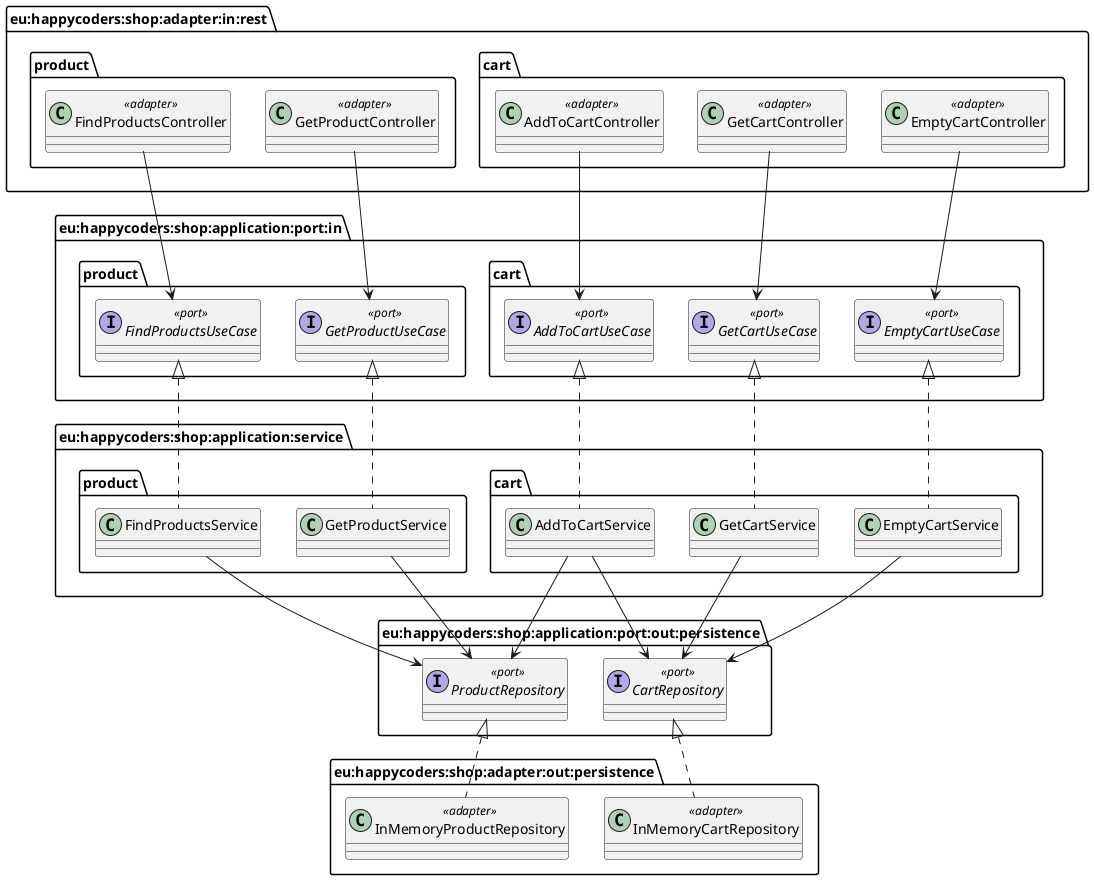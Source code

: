 @startuml
package "eu:happycoders:shop:adapter:in:rest" {
    package "cart" {
        class EmptyCartController<<adapter>> {}
        class GetCartController<<adapter>> {}
        class AddToCartController<<adapter>> {}
    }
    package "product" {
        class GetProductController<<adapter>> {}
        class FindProductsController<<adapter>> {}
    }
}

package "eu:happycoders:shop:application:port:in" {
    package "cart" {
        interface EmptyCartUseCase<<port>> {}
        interface GetCartUseCase<<port>> {}
        interface AddToCartUseCase<<port>> {}

        EmptyCartController --> EmptyCartUseCase
        GetCartController --> GetCartUseCase
        AddToCartController --> AddToCartUseCase
    }
    package "product" {
        interface GetProductUseCase<<port>> {}
        interface FindProductsUseCase<<port>>

        GetProductController --> GetProductUseCase
        FindProductsController --> FindProductsUseCase
    }
}

package "eu:happycoders:shop:application:service" {
    package "cart" {
        EmptyCartUseCase <|.. EmptyCartService
        GetCartUseCase <|.. GetCartService
        AddToCartUseCase <|.. AddToCartService
    }
    package "product" {
        GetProductUseCase <|.. GetProductService
        FindProductsUseCase <|.. FindProductsService
    }
}

package "eu:happycoders:shop:application:port:out:persistence" {
        interface CartRepository<<port>>
        interface ProductRepository<<port>>

        AddToCartService --> CartRepository
        AddToCartService --> ProductRepository
        EmptyCartService --> CartRepository
        GetCartService --> CartRepository

        FindProductsService --> ProductRepository
        GetProductService --> ProductRepository
}

package "eu:happycoders:shop:adapter:out:persistence" {
        class InMemoryCartRepository<<adapter>> {}
        class InMemoryProductRepository<<adapter>> {}

        CartRepository <|.. InMemoryCartRepository
        ProductRepository <|.. InMemoryProductRepository
}
@enduml